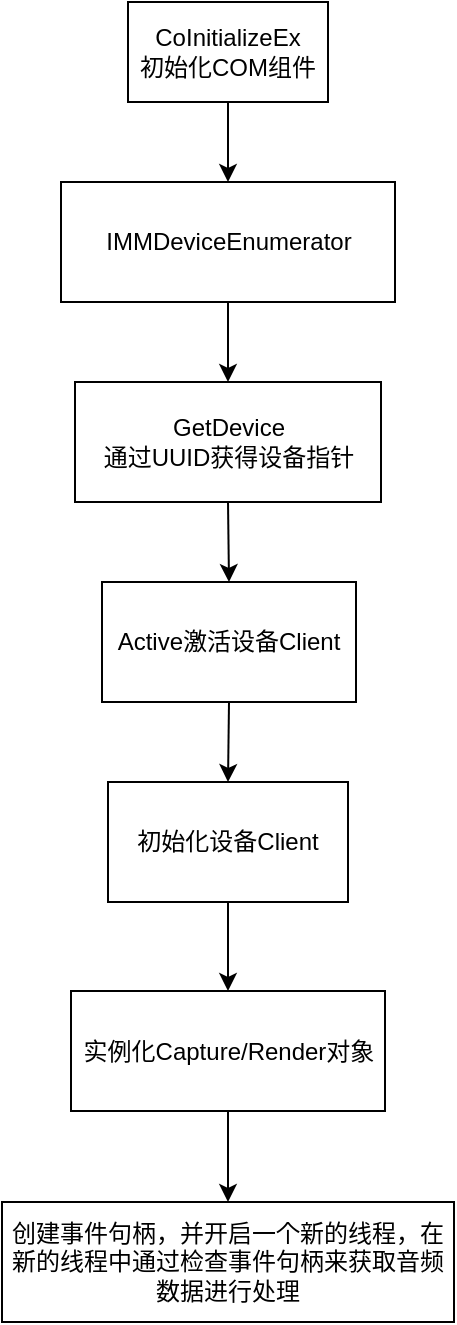 <mxfile version="25.0.3">
  <diagram name="第 1 页" id="XBddV55DjbQwey_XLS_B">
    <mxGraphModel dx="983" dy="517" grid="1" gridSize="10" guides="1" tooltips="1" connect="1" arrows="1" fold="1" page="1" pageScale="1" pageWidth="827" pageHeight="1169" math="0" shadow="0">
      <root>
        <mxCell id="0" />
        <mxCell id="1" parent="0" />
        <mxCell id="6DI31-jCzuhJYyMoNr2f-1" value="CoInitializeEx&lt;div&gt;初始化COM组件&lt;/div&gt;" style="rounded=0;whiteSpace=wrap;html=1;" vertex="1" parent="1">
          <mxGeometry x="363" y="30" width="100" height="50" as="geometry" />
        </mxCell>
        <mxCell id="6DI31-jCzuhJYyMoNr2f-2" value="IMMDeviceEnumerator" style="rounded=0;whiteSpace=wrap;html=1;" vertex="1" parent="1">
          <mxGeometry x="329.5" y="120" width="167" height="60" as="geometry" />
        </mxCell>
        <mxCell id="6DI31-jCzuhJYyMoNr2f-3" value="GetDevice&lt;div&gt;通过UUID获得设备指针&lt;/div&gt;" style="rounded=0;whiteSpace=wrap;html=1;" vertex="1" parent="1">
          <mxGeometry x="336.5" y="220" width="153" height="60" as="geometry" />
        </mxCell>
        <mxCell id="6DI31-jCzuhJYyMoNr2f-5" value="Active激活设备Client" style="rounded=0;whiteSpace=wrap;html=1;" vertex="1" parent="1">
          <mxGeometry x="350" y="320" width="127" height="60" as="geometry" />
        </mxCell>
        <mxCell id="6DI31-jCzuhJYyMoNr2f-7" value="初始化设备Client" style="rounded=0;whiteSpace=wrap;html=1;" vertex="1" parent="1">
          <mxGeometry x="353" y="420" width="120" height="60" as="geometry" />
        </mxCell>
        <mxCell id="6DI31-jCzuhJYyMoNr2f-8" value="实例化Capture/Render对象" style="rounded=0;whiteSpace=wrap;html=1;" vertex="1" parent="1">
          <mxGeometry x="334.5" y="524.5" width="157" height="60" as="geometry" />
        </mxCell>
        <mxCell id="6DI31-jCzuhJYyMoNr2f-9" value="" style="endArrow=classic;html=1;rounded=0;exitX=0.5;exitY=1;exitDx=0;exitDy=0;entryX=0.5;entryY=0;entryDx=0;entryDy=0;" edge="1" parent="1" source="6DI31-jCzuhJYyMoNr2f-1" target="6DI31-jCzuhJYyMoNr2f-2">
          <mxGeometry width="50" height="50" relative="1" as="geometry">
            <mxPoint x="570" y="130" as="sourcePoint" />
            <mxPoint x="620" y="80" as="targetPoint" />
          </mxGeometry>
        </mxCell>
        <mxCell id="6DI31-jCzuhJYyMoNr2f-10" value="" style="endArrow=classic;html=1;rounded=0;exitX=0.5;exitY=1;exitDx=0;exitDy=0;entryX=0.5;entryY=0;entryDx=0;entryDy=0;" edge="1" parent="1" source="6DI31-jCzuhJYyMoNr2f-2" target="6DI31-jCzuhJYyMoNr2f-3">
          <mxGeometry width="50" height="50" relative="1" as="geometry">
            <mxPoint x="520" y="230" as="sourcePoint" />
            <mxPoint x="570" y="180" as="targetPoint" />
          </mxGeometry>
        </mxCell>
        <mxCell id="6DI31-jCzuhJYyMoNr2f-11" value="" style="endArrow=classic;html=1;rounded=0;exitX=0.5;exitY=1;exitDx=0;exitDy=0;entryX=0.5;entryY=0;entryDx=0;entryDy=0;" edge="1" parent="1" source="6DI31-jCzuhJYyMoNr2f-3" target="6DI31-jCzuhJYyMoNr2f-5">
          <mxGeometry width="50" height="50" relative="1" as="geometry">
            <mxPoint x="500" y="330" as="sourcePoint" />
            <mxPoint x="550" y="280" as="targetPoint" />
          </mxGeometry>
        </mxCell>
        <mxCell id="6DI31-jCzuhJYyMoNr2f-12" value="" style="endArrow=classic;html=1;rounded=0;exitX=0.5;exitY=1;exitDx=0;exitDy=0;entryX=0.5;entryY=0;entryDx=0;entryDy=0;" edge="1" parent="1" source="6DI31-jCzuhJYyMoNr2f-5" target="6DI31-jCzuhJYyMoNr2f-7">
          <mxGeometry width="50" height="50" relative="1" as="geometry">
            <mxPoint x="450" y="430" as="sourcePoint" />
            <mxPoint x="500" y="380" as="targetPoint" />
          </mxGeometry>
        </mxCell>
        <mxCell id="6DI31-jCzuhJYyMoNr2f-13" value="" style="endArrow=classic;html=1;rounded=0;exitX=0.5;exitY=1;exitDx=0;exitDy=0;entryX=0.5;entryY=0;entryDx=0;entryDy=0;" edge="1" parent="1" source="6DI31-jCzuhJYyMoNr2f-7" target="6DI31-jCzuhJYyMoNr2f-8">
          <mxGeometry width="50" height="50" relative="1" as="geometry">
            <mxPoint x="480" y="510" as="sourcePoint" />
            <mxPoint x="530" y="460" as="targetPoint" />
          </mxGeometry>
        </mxCell>
        <mxCell id="6DI31-jCzuhJYyMoNr2f-14" value="创建事件句柄，并开启一个新的线程，在新的线程中通过检查事件句柄来获取音频数据进行处理" style="rounded=0;whiteSpace=wrap;html=1;" vertex="1" parent="1">
          <mxGeometry x="300" y="630" width="226" height="60" as="geometry" />
        </mxCell>
        <mxCell id="6DI31-jCzuhJYyMoNr2f-15" value="" style="endArrow=classic;html=1;rounded=0;exitX=0.5;exitY=1;exitDx=0;exitDy=0;" edge="1" parent="1" source="6DI31-jCzuhJYyMoNr2f-8" target="6DI31-jCzuhJYyMoNr2f-14">
          <mxGeometry width="50" height="50" relative="1" as="geometry">
            <mxPoint x="510" y="630" as="sourcePoint" />
            <mxPoint x="560" y="580" as="targetPoint" />
          </mxGeometry>
        </mxCell>
      </root>
    </mxGraphModel>
  </diagram>
</mxfile>
